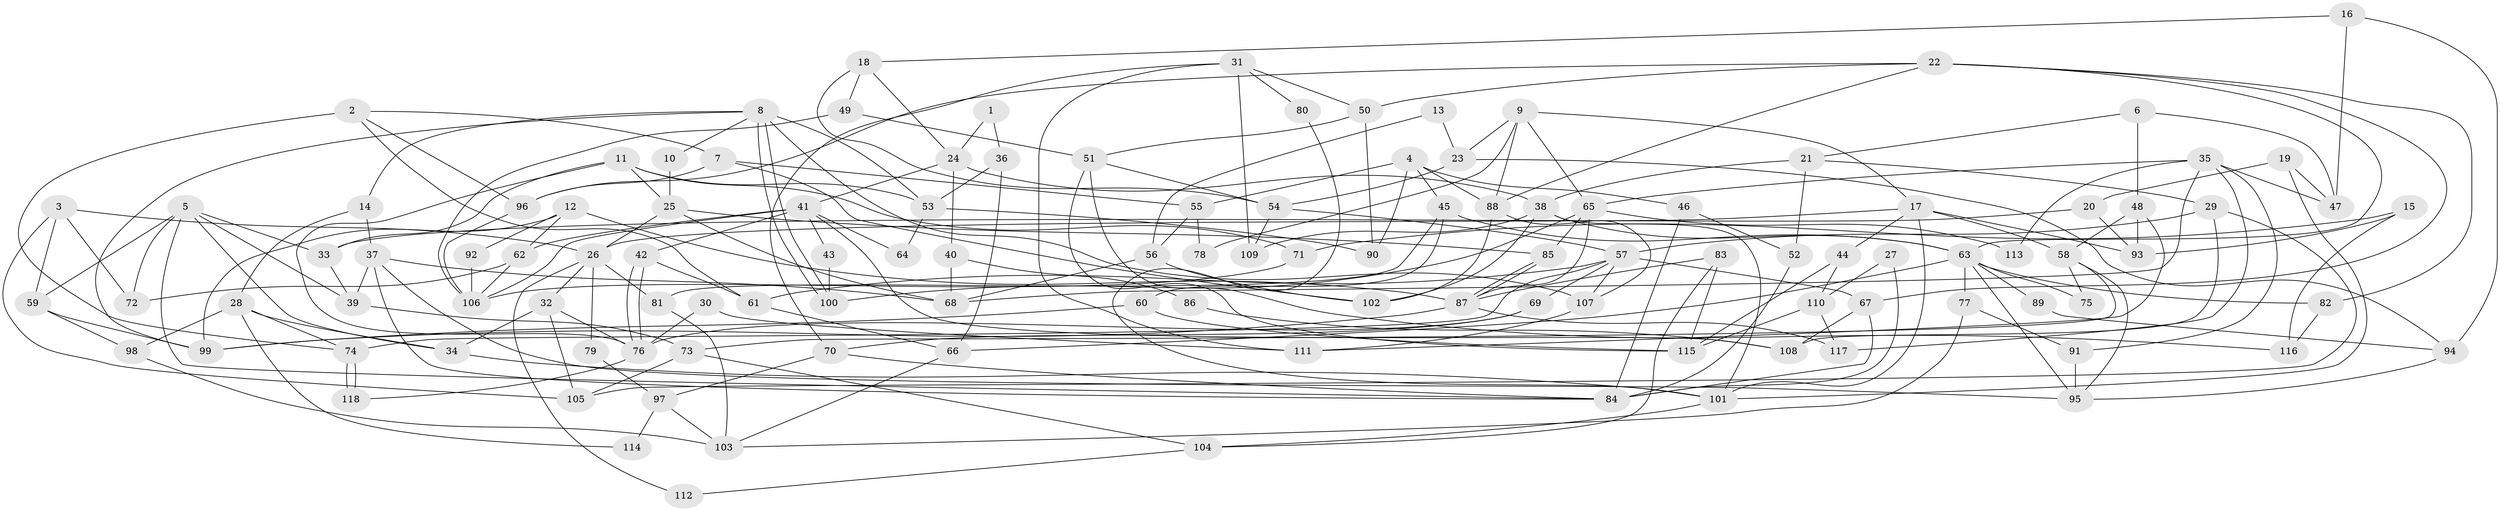 // coarse degree distribution, {2: 0.10666666666666667, 5: 0.28, 10: 0.013333333333333334, 3: 0.16, 7: 0.06666666666666667, 6: 0.17333333333333334, 11: 0.013333333333333334, 4: 0.13333333333333333, 9: 0.02666666666666667, 8: 0.013333333333333334, 13: 0.013333333333333334}
// Generated by graph-tools (version 1.1) at 2025/41/03/06/25 10:41:54]
// undirected, 118 vertices, 236 edges
graph export_dot {
graph [start="1"]
  node [color=gray90,style=filled];
  1;
  2;
  3;
  4;
  5;
  6;
  7;
  8;
  9;
  10;
  11;
  12;
  13;
  14;
  15;
  16;
  17;
  18;
  19;
  20;
  21;
  22;
  23;
  24;
  25;
  26;
  27;
  28;
  29;
  30;
  31;
  32;
  33;
  34;
  35;
  36;
  37;
  38;
  39;
  40;
  41;
  42;
  43;
  44;
  45;
  46;
  47;
  48;
  49;
  50;
  51;
  52;
  53;
  54;
  55;
  56;
  57;
  58;
  59;
  60;
  61;
  62;
  63;
  64;
  65;
  66;
  67;
  68;
  69;
  70;
  71;
  72;
  73;
  74;
  75;
  76;
  77;
  78;
  79;
  80;
  81;
  82;
  83;
  84;
  85;
  86;
  87;
  88;
  89;
  90;
  91;
  92;
  93;
  94;
  95;
  96;
  97;
  98;
  99;
  100;
  101;
  102;
  103;
  104;
  105;
  106;
  107;
  108;
  109;
  110;
  111;
  112;
  113;
  114;
  115;
  116;
  117;
  118;
  1 -- 24;
  1 -- 36;
  2 -- 96;
  2 -- 74;
  2 -- 7;
  2 -- 61;
  3 -- 105;
  3 -- 26;
  3 -- 59;
  3 -- 72;
  4 -- 45;
  4 -- 46;
  4 -- 55;
  4 -- 88;
  4 -- 90;
  5 -- 59;
  5 -- 72;
  5 -- 33;
  5 -- 34;
  5 -- 39;
  5 -- 84;
  6 -- 21;
  6 -- 47;
  6 -- 48;
  7 -- 55;
  7 -- 96;
  7 -- 102;
  8 -- 100;
  8 -- 100;
  8 -- 107;
  8 -- 10;
  8 -- 14;
  8 -- 53;
  8 -- 99;
  9 -- 88;
  9 -- 65;
  9 -- 17;
  9 -- 23;
  9 -- 78;
  10 -- 25;
  11 -- 76;
  11 -- 53;
  11 -- 25;
  11 -- 33;
  11 -- 71;
  12 -- 87;
  12 -- 99;
  12 -- 62;
  12 -- 92;
  13 -- 56;
  13 -- 23;
  14 -- 37;
  14 -- 28;
  15 -- 71;
  15 -- 93;
  15 -- 116;
  16 -- 18;
  16 -- 94;
  16 -- 47;
  17 -- 58;
  17 -- 26;
  17 -- 44;
  17 -- 93;
  17 -- 101;
  18 -- 24;
  18 -- 49;
  18 -- 54;
  19 -- 47;
  19 -- 101;
  19 -- 20;
  20 -- 33;
  20 -- 93;
  21 -- 29;
  21 -- 38;
  21 -- 52;
  22 -- 88;
  22 -- 67;
  22 -- 50;
  22 -- 63;
  22 -- 82;
  22 -- 96;
  23 -- 54;
  23 -- 94;
  24 -- 41;
  24 -- 38;
  24 -- 40;
  25 -- 26;
  25 -- 68;
  25 -- 85;
  26 -- 32;
  26 -- 79;
  26 -- 81;
  26 -- 112;
  27 -- 84;
  27 -- 110;
  28 -- 34;
  28 -- 74;
  28 -- 98;
  28 -- 114;
  29 -- 108;
  29 -- 57;
  29 -- 105;
  30 -- 111;
  30 -- 76;
  31 -- 70;
  31 -- 50;
  31 -- 80;
  31 -- 109;
  31 -- 111;
  32 -- 34;
  32 -- 105;
  32 -- 76;
  33 -- 39;
  34 -- 101;
  35 -- 65;
  35 -- 91;
  35 -- 47;
  35 -- 68;
  35 -- 113;
  35 -- 117;
  36 -- 66;
  36 -- 53;
  37 -- 39;
  37 -- 68;
  37 -- 84;
  37 -- 95;
  38 -- 102;
  38 -- 101;
  38 -- 63;
  38 -- 109;
  39 -- 73;
  40 -- 68;
  40 -- 86;
  41 -- 62;
  41 -- 42;
  41 -- 43;
  41 -- 64;
  41 -- 106;
  41 -- 108;
  42 -- 61;
  42 -- 76;
  42 -- 76;
  43 -- 100;
  44 -- 110;
  44 -- 115;
  45 -- 63;
  45 -- 60;
  45 -- 81;
  46 -- 84;
  46 -- 52;
  48 -- 93;
  48 -- 58;
  48 -- 111;
  49 -- 106;
  49 -- 51;
  50 -- 51;
  50 -- 90;
  51 -- 54;
  51 -- 116;
  51 -- 115;
  52 -- 84;
  53 -- 90;
  53 -- 64;
  54 -- 109;
  54 -- 57;
  55 -- 56;
  55 -- 78;
  56 -- 68;
  56 -- 102;
  57 -- 74;
  57 -- 61;
  57 -- 67;
  57 -- 69;
  57 -- 107;
  58 -- 95;
  58 -- 73;
  58 -- 75;
  59 -- 98;
  59 -- 99;
  60 -- 99;
  60 -- 115;
  61 -- 66;
  62 -- 106;
  62 -- 72;
  63 -- 66;
  63 -- 75;
  63 -- 77;
  63 -- 82;
  63 -- 89;
  63 -- 95;
  65 -- 85;
  65 -- 87;
  65 -- 100;
  65 -- 113;
  66 -- 103;
  67 -- 84;
  67 -- 108;
  69 -- 76;
  69 -- 70;
  70 -- 84;
  70 -- 97;
  71 -- 106;
  73 -- 104;
  73 -- 105;
  74 -- 118;
  74 -- 118;
  76 -- 118;
  77 -- 103;
  77 -- 91;
  79 -- 97;
  80 -- 101;
  81 -- 103;
  82 -- 116;
  83 -- 115;
  83 -- 87;
  83 -- 104;
  85 -- 87;
  85 -- 87;
  86 -- 108;
  87 -- 99;
  87 -- 117;
  88 -- 107;
  88 -- 102;
  89 -- 94;
  91 -- 95;
  92 -- 106;
  94 -- 95;
  96 -- 106;
  97 -- 103;
  97 -- 114;
  98 -- 103;
  101 -- 104;
  104 -- 112;
  107 -- 111;
  110 -- 115;
  110 -- 117;
}
